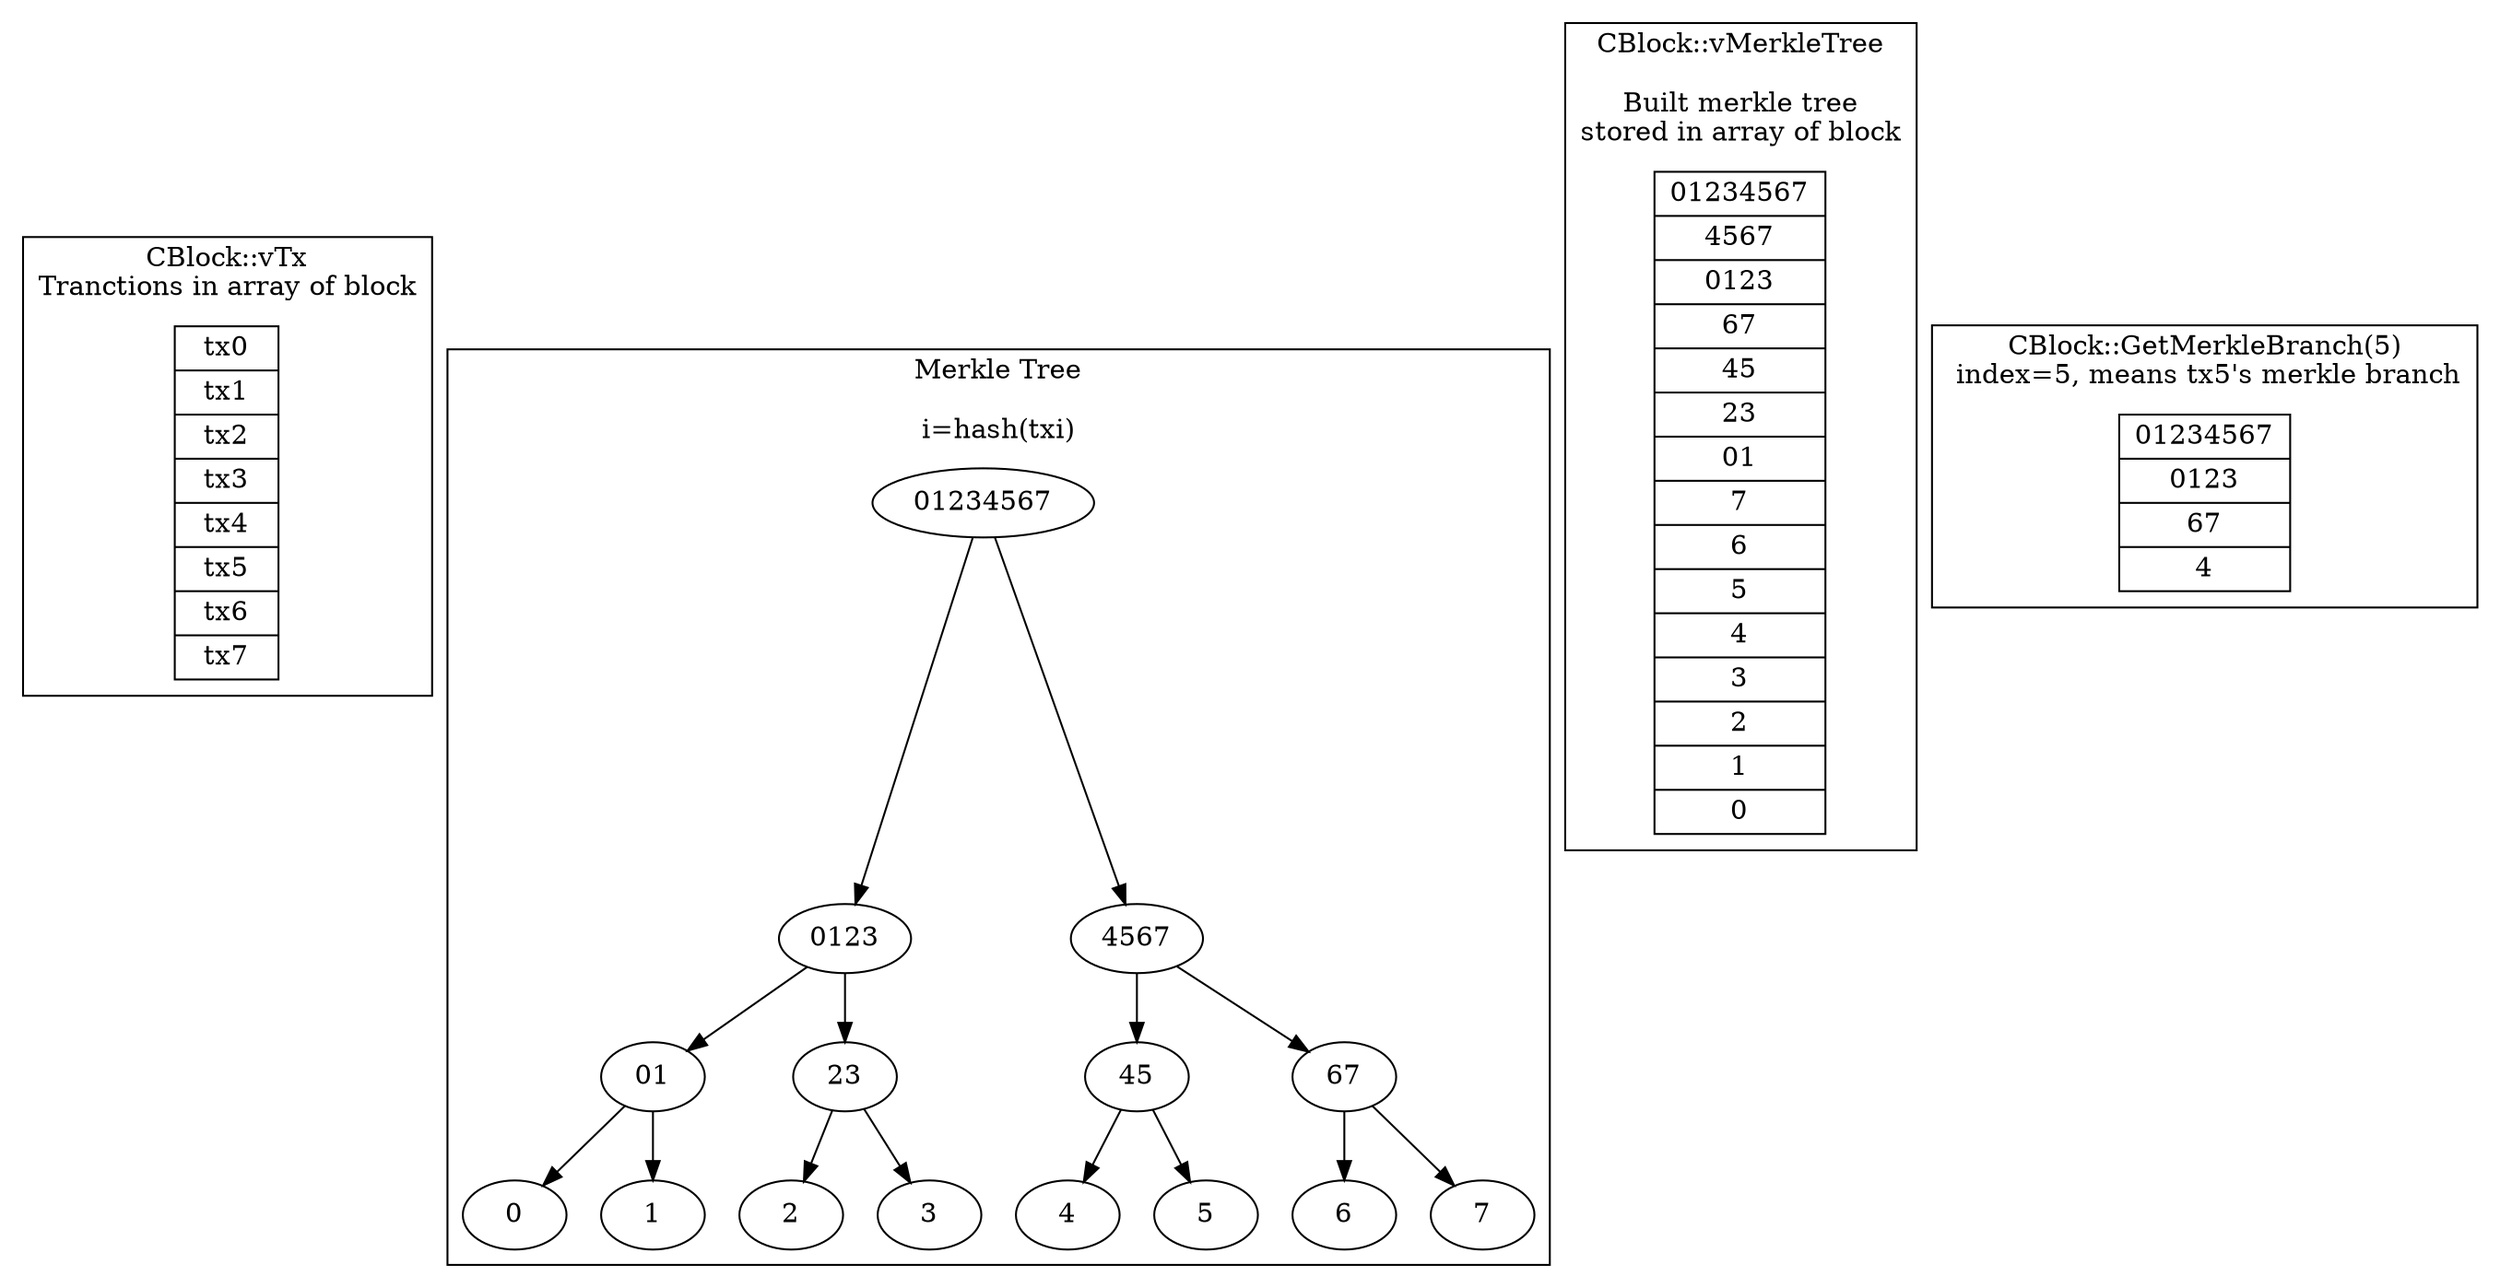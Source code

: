 
digraph G {
	subgraph cluster_0 {
		label="CBlock::vTx\nTranctions in array of block";
		vTx [shape="record", label="{ tx0|tx1|tx2|tx3|tx4|tx5|tx6|tx7 } "]

	}

	subgraph cluster_1 {
		label="Merkle Tree\n\ni=hash(txi)"
		01234567 -> 0123;
		01234567 -> 4567;
		{rank=same; 0123; 4567;}
		0123 -> 01;
		0123 -> 23;
		4567 -> 45;
		4567 -> 67;
		{rank=same; 01;23;45;67}
		01->0;
		01->1;
		23->2;
		23->3;
		45->4;
		45->5;
		67->6;
		67->7;
		{rank=same; 0;1;2;3;4;5;6;7}
	}
	subgraph cluster_2 {
		label="CBlock::vMerkleTree\n\nBuilt merkle tree\nstored in array of block";
		vMerkelTree [shape="record", label="{ 01234567| 4567|0123| 67|45|23|01| 7|6|5|4|3|2|1|0} "]
	}

	subgraph cluster_3 {
		label = "CBlock::GetMerkleBranch(5)\n index=5, means tx5's merkle branch"
		vMerkleBranch [shape="record", label="{ 01234567|0123|67|4}"]
	}
}
